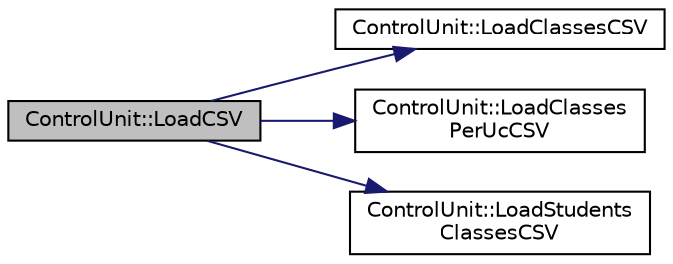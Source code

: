 digraph "ControlUnit::LoadCSV"
{
 // LATEX_PDF_SIZE
  edge [fontname="Helvetica",fontsize="10",labelfontname="Helvetica",labelfontsize="10"];
  node [fontname="Helvetica",fontsize="10",shape=record];
  rankdir="LR";
  Node1 [label="ControlUnit::LoadCSV",height=0.2,width=0.4,color="black", fillcolor="grey75", style="filled", fontcolor="black",tooltip="Loads all the csv files."];
  Node1 -> Node2 [color="midnightblue",fontsize="10",style="solid"];
  Node2 [label="ControlUnit::LoadClassesCSV",height=0.2,width=0.4,color="black", fillcolor="white", style="filled",URL="$class_control_unit.html#aca5ddcdc893b2c5d279fcc6c737e4d5a",tooltip="Loads the classes.csv file (which has all the lessons)."];
  Node1 -> Node3 [color="midnightblue",fontsize="10",style="solid"];
  Node3 [label="ControlUnit::LoadClasses\lPerUcCSV",height=0.2,width=0.4,color="black", fillcolor="white", style="filled",URL="$class_control_unit.html#a98481fa708eefb5b4a3123312843bba5",tooltip="Loads the classes_per_uc.csv file (which has all the courses and classes)."];
  Node1 -> Node4 [color="midnightblue",fontsize="10",style="solid"];
  Node4 [label="ControlUnit::LoadStudents\lClassesCSV",height=0.2,width=0.4,color="black", fillcolor="white", style="filled",URL="$class_control_unit.html#a2fa3112381692d9daa4876d706a5442e",tooltip="Load students_classes.csv or student_classes_updated.csv, depending on the option chose."];
}
